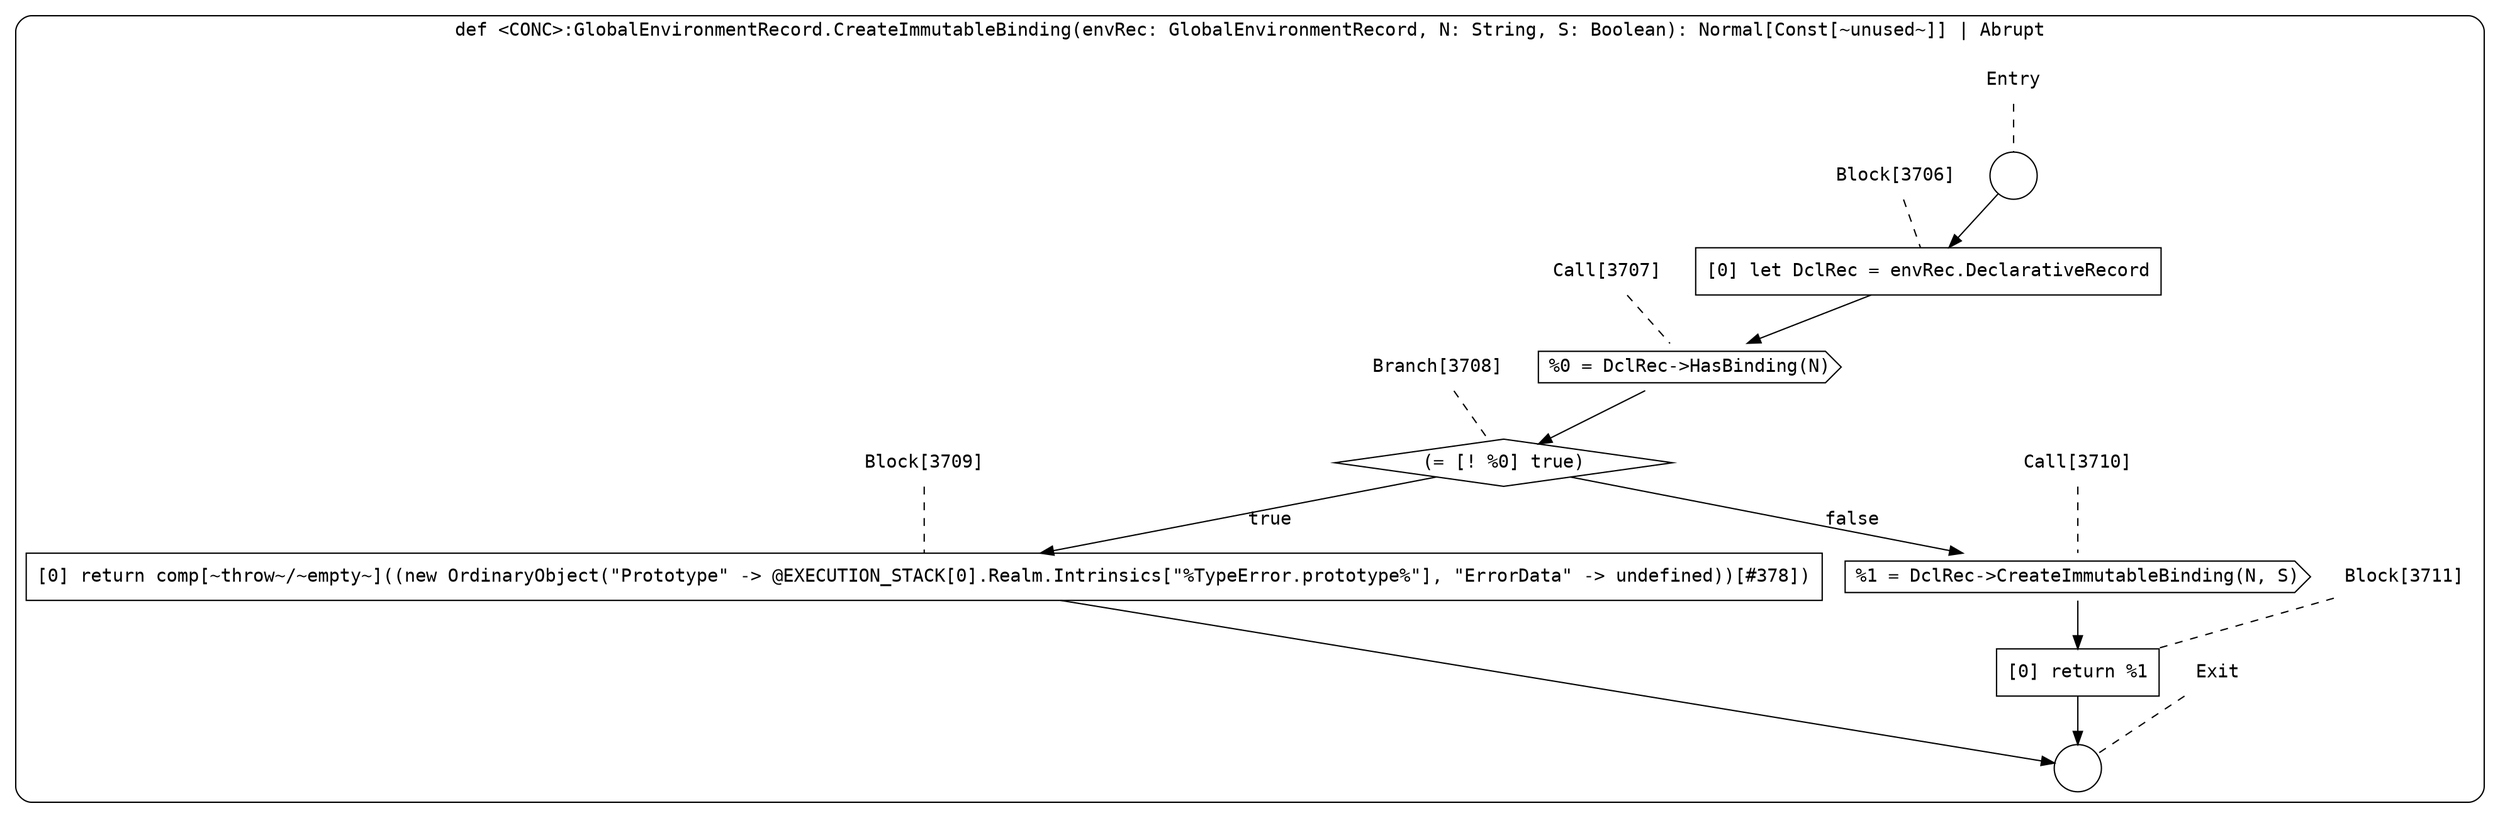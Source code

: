 digraph {
  graph [fontname = "Consolas"]
  node [fontname = "Consolas"]
  edge [fontname = "Consolas"]
  subgraph cluster1000 {
    label = "def <CONC>:GlobalEnvironmentRecord.CreateImmutableBinding(envRec: GlobalEnvironmentRecord, N: String, S: Boolean): Normal[Const[~unused~]] | Abrupt"
    style = rounded
    cluster1000_entry_name [shape=none, label=<<font color="black">Entry</font>>]
    cluster1000_entry_name -> cluster1000_entry [arrowhead=none, color="black", style=dashed]
    cluster1000_entry [shape=circle label=" " color="black" fillcolor="white" style=filled]
    cluster1000_entry -> node3706 [color="black"]
    cluster1000_exit_name [shape=none, label=<<font color="black">Exit</font>>]
    cluster1000_exit_name -> cluster1000_exit [arrowhead=none, color="black", style=dashed]
    cluster1000_exit [shape=circle label=" " color="black" fillcolor="white" style=filled]
    node3706_name [shape=none, label=<<font color="black">Block[3706]</font>>]
    node3706_name -> node3706 [arrowhead=none, color="black", style=dashed]
    node3706 [shape=box, label=<<font color="black">[0] let DclRec = envRec.DeclarativeRecord<BR ALIGN="LEFT"/></font>> color="black" fillcolor="white", style=filled]
    node3706 -> node3707 [color="black"]
    node3707_name [shape=none, label=<<font color="black">Call[3707]</font>>]
    node3707_name -> node3707 [arrowhead=none, color="black", style=dashed]
    node3707 [shape=cds, label=<<font color="black">%0 = DclRec-&gt;HasBinding(N)</font>> color="black" fillcolor="white", style=filled]
    node3707 -> node3708 [color="black"]
    node3708_name [shape=none, label=<<font color="black">Branch[3708]</font>>]
    node3708_name -> node3708 [arrowhead=none, color="black", style=dashed]
    node3708 [shape=diamond, label=<<font color="black">(= [! %0] true)</font>> color="black" fillcolor="white", style=filled]
    node3708 -> node3709 [label=<<font color="black">true</font>> color="black"]
    node3708 -> node3710 [label=<<font color="black">false</font>> color="black"]
    node3709_name [shape=none, label=<<font color="black">Block[3709]</font>>]
    node3709_name -> node3709 [arrowhead=none, color="black", style=dashed]
    node3709 [shape=box, label=<<font color="black">[0] return comp[~throw~/~empty~]((new OrdinaryObject(&quot;Prototype&quot; -&gt; @EXECUTION_STACK[0].Realm.Intrinsics[&quot;%TypeError.prototype%&quot;], &quot;ErrorData&quot; -&gt; undefined))[#378])<BR ALIGN="LEFT"/></font>> color="black" fillcolor="white", style=filled]
    node3709 -> cluster1000_exit [color="black"]
    node3710_name [shape=none, label=<<font color="black">Call[3710]</font>>]
    node3710_name -> node3710 [arrowhead=none, color="black", style=dashed]
    node3710 [shape=cds, label=<<font color="black">%1 = DclRec-&gt;CreateImmutableBinding(N, S)</font>> color="black" fillcolor="white", style=filled]
    node3710 -> node3711 [color="black"]
    node3711_name [shape=none, label=<<font color="black">Block[3711]</font>>]
    node3711_name -> node3711 [arrowhead=none, color="black", style=dashed]
    node3711 [shape=box, label=<<font color="black">[0] return %1<BR ALIGN="LEFT"/></font>> color="black" fillcolor="white", style=filled]
    node3711 -> cluster1000_exit [color="black"]
  }
}